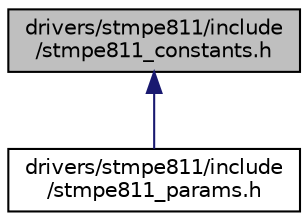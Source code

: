 digraph "drivers/stmpe811/include/stmpe811_constants.h"
{
 // LATEX_PDF_SIZE
  edge [fontname="Helvetica",fontsize="10",labelfontname="Helvetica",labelfontsize="10"];
  node [fontname="Helvetica",fontsize="10",shape=record];
  Node1 [label="drivers/stmpe811/include\l/stmpe811_constants.h",height=0.2,width=0.4,color="black", fillcolor="grey75", style="filled", fontcolor="black",tooltip="Constants for STMPE811."];
  Node1 -> Node2 [dir="back",color="midnightblue",fontsize="10",style="solid",fontname="Helvetica"];
  Node2 [label="drivers/stmpe811/include\l/stmpe811_params.h",height=0.2,width=0.4,color="black", fillcolor="white", style="filled",URL="$stmpe811__params_8h.html",tooltip="Default configuration for STMPE811."];
}
